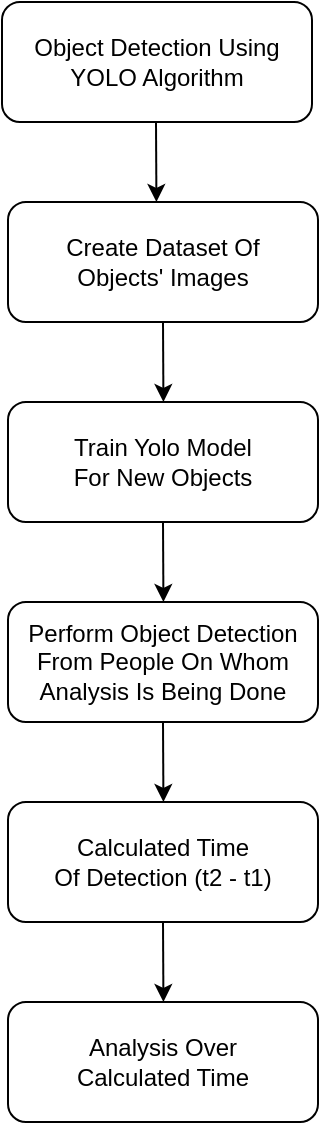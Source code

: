 <mxfile version="12.2.4" type="device" pages="1"><diagram id="i6q-ZnOxkt7lxrUv9vyH" name="Page-1"><mxGraphModel dx="1220" dy="669" grid="1" gridSize="10" guides="1" tooltips="1" connect="1" arrows="1" fold="1" page="1" pageScale="1" pageWidth="850" pageHeight="1100" math="0" shadow="0"><root><mxCell id="0"/><mxCell id="1" parent="0"/><mxCell id="R27YZFMrinelVbglHA7p-1" value="Object Detection Using YOLO Algorithm" style="rounded=1;whiteSpace=wrap;html=1;" vertex="1" parent="1"><mxGeometry x="347" y="40" width="155" height="60" as="geometry"/></mxCell><mxCell id="R27YZFMrinelVbglHA7p-2" value="Create Dataset Of &lt;br&gt;Objects' Images" style="rounded=1;whiteSpace=wrap;html=1;" vertex="1" parent="1"><mxGeometry x="350" y="140" width="155" height="60" as="geometry"/></mxCell><mxCell id="R27YZFMrinelVbglHA7p-3" value="Train Yolo Model &lt;br&gt;For New Objects" style="rounded=1;whiteSpace=wrap;html=1;" vertex="1" parent="1"><mxGeometry x="350" y="240" width="155" height="60" as="geometry"/></mxCell><mxCell id="R27YZFMrinelVbglHA7p-4" value="Perform Object Detection From People On Whom Analysis Is Being Done" style="rounded=1;whiteSpace=wrap;html=1;" vertex="1" parent="1"><mxGeometry x="350" y="340" width="155" height="60" as="geometry"/></mxCell><mxCell id="R27YZFMrinelVbglHA7p-5" value="Calculated Time &lt;br&gt;Of Detection (t2 - t1)" style="rounded=1;whiteSpace=wrap;html=1;" vertex="1" parent="1"><mxGeometry x="350" y="440" width="155" height="60" as="geometry"/></mxCell><mxCell id="R27YZFMrinelVbglHA7p-6" value="Analysis Over &lt;br&gt;Calculated Time" style="rounded=1;whiteSpace=wrap;html=1;" vertex="1" parent="1"><mxGeometry x="350" y="540" width="155" height="60" as="geometry"/></mxCell><mxCell id="R27YZFMrinelVbglHA7p-7" value="" style="endArrow=classic;html=1;exitX=0.5;exitY=1;exitDx=0;exitDy=0;" edge="1" parent="1" source="R27YZFMrinelVbglHA7p-2" target="R27YZFMrinelVbglHA7p-3"><mxGeometry width="50" height="50" relative="1" as="geometry"><mxPoint x="310" y="480" as="sourcePoint"/><mxPoint x="360" y="430" as="targetPoint"/><Array as="points"><mxPoint x="428" y="200"/></Array></mxGeometry></mxCell><mxCell id="R27YZFMrinelVbglHA7p-8" value="" style="endArrow=classic;html=1;exitX=0.5;exitY=1;exitDx=0;exitDy=0;" edge="1" parent="1"><mxGeometry width="50" height="50" relative="1" as="geometry"><mxPoint x="424" y="100" as="sourcePoint"/><mxPoint x="424.214" y="140" as="targetPoint"/><Array as="points"><mxPoint x="424.5" y="100"/></Array></mxGeometry></mxCell><mxCell id="R27YZFMrinelVbglHA7p-9" value="" style="endArrow=classic;html=1;exitX=0.5;exitY=1;exitDx=0;exitDy=0;" edge="1" parent="1"><mxGeometry width="50" height="50" relative="1" as="geometry"><mxPoint x="427.5" y="300" as="sourcePoint"/><mxPoint x="427.714" y="340" as="targetPoint"/><Array as="points"><mxPoint x="428" y="300"/></Array></mxGeometry></mxCell><mxCell id="R27YZFMrinelVbglHA7p-10" value="" style="endArrow=classic;html=1;exitX=0.5;exitY=1;exitDx=0;exitDy=0;" edge="1" parent="1"><mxGeometry width="50" height="50" relative="1" as="geometry"><mxPoint x="427.5" y="400" as="sourcePoint"/><mxPoint x="427.714" y="440" as="targetPoint"/><Array as="points"><mxPoint x="428" y="400"/></Array></mxGeometry></mxCell><mxCell id="R27YZFMrinelVbglHA7p-11" value="" style="endArrow=classic;html=1;exitX=0.5;exitY=1;exitDx=0;exitDy=0;" edge="1" parent="1"><mxGeometry width="50" height="50" relative="1" as="geometry"><mxPoint x="427.5" y="500" as="sourcePoint"/><mxPoint x="427.714" y="540" as="targetPoint"/><Array as="points"><mxPoint x="428" y="500"/></Array></mxGeometry></mxCell></root></mxGraphModel></diagram></mxfile>